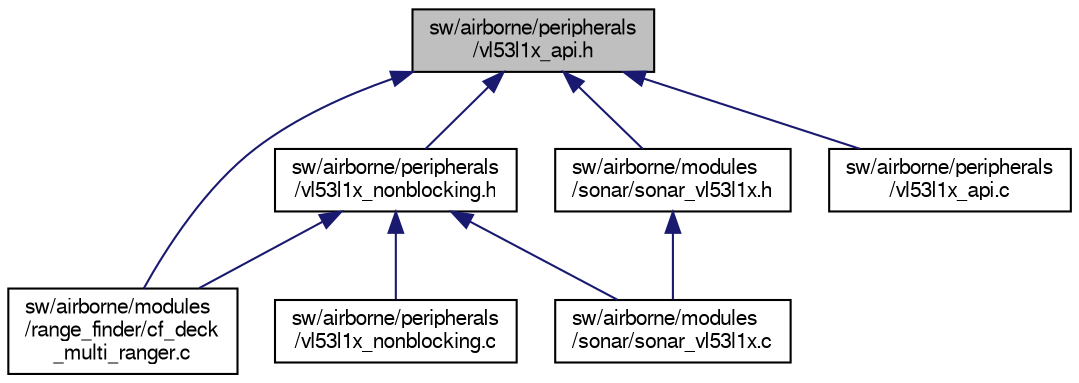 digraph "sw/airborne/peripherals/vl53l1x_api.h"
{
  edge [fontname="FreeSans",fontsize="10",labelfontname="FreeSans",labelfontsize="10"];
  node [fontname="FreeSans",fontsize="10",shape=record];
  Node1 [label="sw/airborne/peripherals\l/vl53l1x_api.h",height=0.2,width=0.4,color="black", fillcolor="grey75", style="filled", fontcolor="black"];
  Node1 -> Node2 [dir="back",color="midnightblue",fontsize="10",style="solid",fontname="FreeSans"];
  Node2 [label="sw/airborne/modules\l/range_finder/cf_deck\l_multi_ranger.c",height=0.2,width=0.4,color="black", fillcolor="white", style="filled",URL="$cf__deck__multi__ranger_8c.html"];
  Node1 -> Node3 [dir="back",color="midnightblue",fontsize="10",style="solid",fontname="FreeSans"];
  Node3 [label="sw/airborne/modules\l/sonar/sonar_vl53l1x.h",height=0.2,width=0.4,color="black", fillcolor="white", style="filled",URL="$sonar__vl53l1x_8h.html"];
  Node3 -> Node4 [dir="back",color="midnightblue",fontsize="10",style="solid",fontname="FreeSans"];
  Node4 [label="sw/airborne/modules\l/sonar/sonar_vl53l1x.c",height=0.2,width=0.4,color="black", fillcolor="white", style="filled",URL="$sonar__vl53l1x_8c.html"];
  Node1 -> Node5 [dir="back",color="midnightblue",fontsize="10",style="solid",fontname="FreeSans"];
  Node5 [label="sw/airborne/peripherals\l/vl53l1x_api.c",height=0.2,width=0.4,color="black", fillcolor="white", style="filled",URL="$vl53l1x__api_8c.html",tooltip="Functions implementation. "];
  Node1 -> Node6 [dir="back",color="midnightblue",fontsize="10",style="solid",fontname="FreeSans"];
  Node6 [label="sw/airborne/peripherals\l/vl53l1x_nonblocking.h",height=0.2,width=0.4,color="black", fillcolor="white", style="filled",URL="$vl53l1x__nonblocking_8h.html",tooltip="Non-blocking runtime functions for the VL53L1X. "];
  Node6 -> Node2 [dir="back",color="midnightblue",fontsize="10",style="solid",fontname="FreeSans"];
  Node6 -> Node4 [dir="back",color="midnightblue",fontsize="10",style="solid",fontname="FreeSans"];
  Node6 -> Node7 [dir="back",color="midnightblue",fontsize="10",style="solid",fontname="FreeSans"];
  Node7 [label="sw/airborne/peripherals\l/vl53l1x_nonblocking.c",height=0.2,width=0.4,color="black", fillcolor="white", style="filled",URL="$vl53l1x__nonblocking_8c.html",tooltip="Non-blocking runtime functions for the VL53L1X. "];
}
